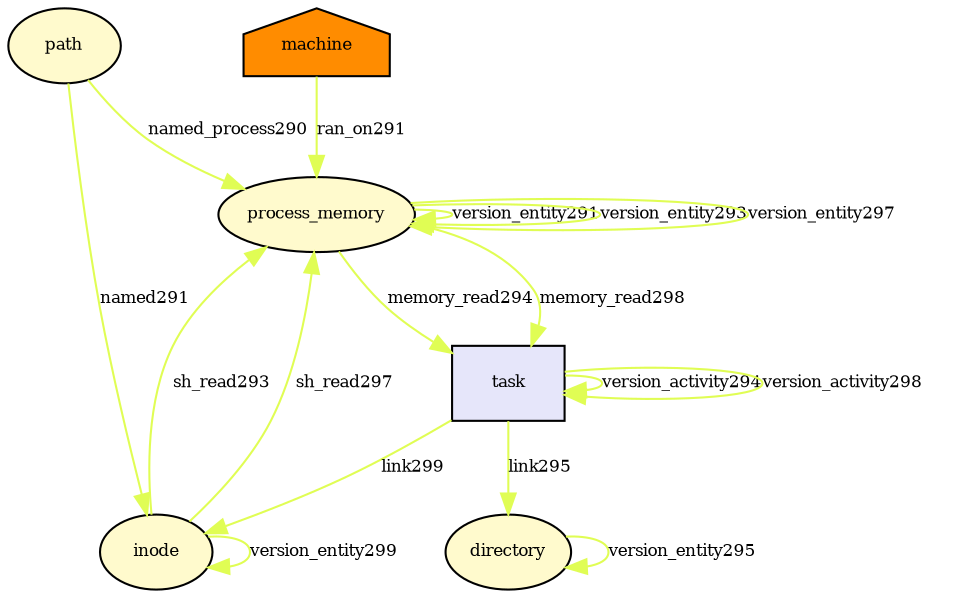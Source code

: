 digraph RGL__DirectedAdjacencyGraph {path[fontsize = 8,label = "path",shape = ellipse, fillcolor="#fffacd", style = filled]

process_memory[fontsize = 8,label = "process_memory",shape = ellipse, fillcolor="#fffacd", style = filled]

path -> process_memory[fontsize = 8,label = "named_process290", color="#e0fd54"]

process_memory -> process_memory[fontsize = 8,label = "version_entity291", color="#e0fd54"]

machine[fontsize = 8,label = "machine",shape = house, fillcolor="#ff8c00", style = filled]

machine -> process_memory[fontsize = 8,label = "ran_on291", color="#e0fd54"]

inode[fontsize = 8,label = "inode",shape = ellipse, fillcolor="#fffacd", style = filled]

path -> inode[fontsize = 8,label = "named291", color="#e0fd54"]

process_memory -> process_memory[fontsize = 8,label = "version_entity293", color="#e0fd54"]

inode -> process_memory[fontsize = 8,label = "sh_read293", color="#e0fd54"]

task[fontsize = 8,label = "task",shape = rectangle, fillcolor="#e6e6fa", style = filled]

task -> task[fontsize = 8,label = "version_activity294", color="#e0fd54"]

process_memory -> task[fontsize = 8,label = "memory_read294", color="#e0fd54"]

directory[fontsize = 8,label = "directory",shape = ellipse, fillcolor="#fffacd", style = filled]

directory -> directory[fontsize = 8,label = "version_entity295", color="#e0fd54"]

task -> directory[fontsize = 8,label = "link295", color="#e0fd54"]

process_memory -> process_memory[fontsize = 8,label = "version_entity297", color="#e0fd54"]

inode -> process_memory[fontsize = 8,label = "sh_read297", color="#e0fd54"]

task -> task[fontsize = 8,label = "version_activity298", color="#e0fd54"]

process_memory -> task[fontsize = 8,label = "memory_read298", color="#e0fd54"]

inode -> inode[fontsize = 8,label = "version_entity299", color="#e0fd54"]

task -> inode[fontsize = 8,label = "link299", color="#e0fd54"]

}